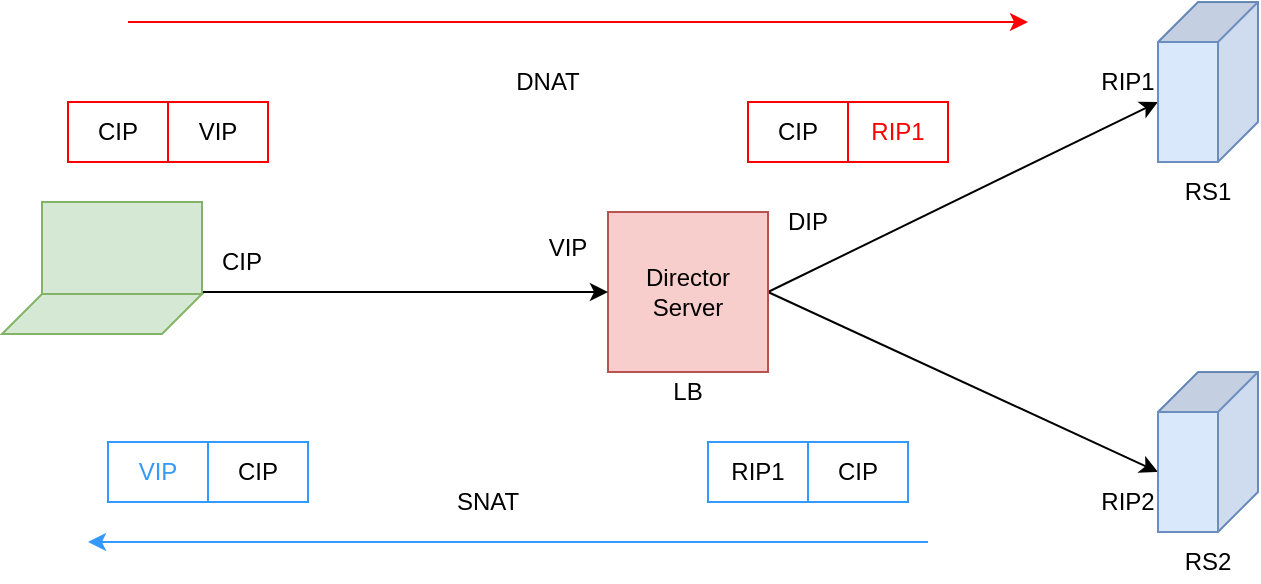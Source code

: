 <mxfile version="12.4.7" type="github">
  <diagram id="QbcCUaQrty1HUU60hHPS" name="Page-1">
    <mxGraphModel dx="1102" dy="582" grid="1" gridSize="10" guides="1" tooltips="1" connect="1" arrows="1" fold="1" page="1" pageScale="1" pageWidth="827" pageHeight="1169" math="0" shadow="0">
      <root>
        <mxCell id="0"/>
        <mxCell id="1" parent="0"/>
        <mxCell id="FCV_P8R7Pdo4lsNggtso-3" style="rounded=0;orthogonalLoop=1;jettySize=auto;html=1;exitX=1;exitY=0.5;exitDx=0;exitDy=0;entryX=0;entryY=0;entryDx=50;entryDy=50;entryPerimeter=0;" edge="1" parent="1" source="FCV_P8R7Pdo4lsNggtso-6" target="FCV_P8R7Pdo4lsNggtso-7">
          <mxGeometry relative="1" as="geometry"/>
        </mxCell>
        <mxCell id="FCV_P8R7Pdo4lsNggtso-5" style="edgeStyle=none;rounded=0;orthogonalLoop=1;jettySize=auto;html=1;exitX=1;exitY=0.5;exitDx=0;exitDy=0;entryX=0;entryY=0;entryDx=50;entryDy=50;entryPerimeter=0;" edge="1" parent="1" source="FCV_P8R7Pdo4lsNggtso-6" target="FCV_P8R7Pdo4lsNggtso-9">
          <mxGeometry relative="1" as="geometry"/>
        </mxCell>
        <mxCell id="FCV_P8R7Pdo4lsNggtso-6" value="Director&lt;br&gt;Server" style="whiteSpace=wrap;html=1;aspect=fixed;fillColor=#f8cecc;strokeColor=#b85450;" vertex="1" parent="1">
          <mxGeometry x="330" y="245" width="80" height="80" as="geometry"/>
        </mxCell>
        <mxCell id="FCV_P8R7Pdo4lsNggtso-7" value="" style="shape=cube;whiteSpace=wrap;html=1;boundedLbl=1;backgroundOutline=1;darkOpacity=0.05;darkOpacity2=0.1;rotation=90;fillColor=#dae8fc;strokeColor=#6c8ebf;" vertex="1" parent="1">
          <mxGeometry x="590" y="155" width="80" height="50" as="geometry"/>
        </mxCell>
        <mxCell id="FCV_P8R7Pdo4lsNggtso-9" value="" style="shape=cube;whiteSpace=wrap;html=1;boundedLbl=1;backgroundOutline=1;darkOpacity=0.05;darkOpacity2=0.1;rotation=90;fillColor=#dae8fc;strokeColor=#6c8ebf;" vertex="1" parent="1">
          <mxGeometry x="590" y="340" width="80" height="50" as="geometry"/>
        </mxCell>
        <mxCell id="FCV_P8R7Pdo4lsNggtso-10" value="RS1" style="text;html=1;strokeColor=none;fillColor=none;align=center;verticalAlign=middle;whiteSpace=wrap;rounded=0;" vertex="1" parent="1">
          <mxGeometry x="610" y="225" width="40" height="20" as="geometry"/>
        </mxCell>
        <mxCell id="FCV_P8R7Pdo4lsNggtso-12" value="RS2" style="text;html=1;strokeColor=none;fillColor=none;align=center;verticalAlign=middle;whiteSpace=wrap;rounded=0;" vertex="1" parent="1">
          <mxGeometry x="610" y="410" width="40" height="20" as="geometry"/>
        </mxCell>
        <mxCell id="FCV_P8R7Pdo4lsNggtso-15" value="" style="edgeStyle=orthogonalEdgeStyle;rounded=0;orthogonalLoop=1;jettySize=auto;html=1;entryX=0;entryY=0.5;entryDx=0;entryDy=0;exitX=1;exitY=1;exitDx=0;exitDy=0;" edge="1" parent="1" source="FCV_P8R7Pdo4lsNggtso-16" target="FCV_P8R7Pdo4lsNggtso-6">
          <mxGeometry relative="1" as="geometry">
            <mxPoint x="130" y="275" as="targetPoint"/>
            <Array as="points">
              <mxPoint x="50" y="285"/>
            </Array>
          </mxGeometry>
        </mxCell>
        <mxCell id="FCV_P8R7Pdo4lsNggtso-16" value="" style="rounded=0;whiteSpace=wrap;html=1;fillColor=#d5e8d4;strokeColor=#82b366;" vertex="1" parent="1">
          <mxGeometry x="47" y="240" width="80" height="46" as="geometry"/>
        </mxCell>
        <mxCell id="FCV_P8R7Pdo4lsNggtso-17" value="" style="shape=parallelogram;perimeter=parallelogramPerimeter;whiteSpace=wrap;html=1;fillColor=#d5e8d4;strokeColor=#82b366;" vertex="1" parent="1">
          <mxGeometry x="27" y="286" width="100" height="20" as="geometry"/>
        </mxCell>
        <mxCell id="FCV_P8R7Pdo4lsNggtso-18" value="LB" style="text;html=1;strokeColor=none;fillColor=none;align=center;verticalAlign=middle;whiteSpace=wrap;rounded=0;dashed=1;" vertex="1" parent="1">
          <mxGeometry x="350" y="325" width="40" height="20" as="geometry"/>
        </mxCell>
        <mxCell id="FCV_P8R7Pdo4lsNggtso-19" value="VIP" style="text;html=1;strokeColor=none;fillColor=none;align=center;verticalAlign=middle;whiteSpace=wrap;rounded=0;" vertex="1" parent="1">
          <mxGeometry x="290" y="253" width="40" height="20" as="geometry"/>
        </mxCell>
        <mxCell id="FCV_P8R7Pdo4lsNggtso-20" value="DIP" style="text;html=1;strokeColor=none;fillColor=none;align=center;verticalAlign=middle;whiteSpace=wrap;rounded=0;" vertex="1" parent="1">
          <mxGeometry x="410" y="240" width="40" height="20" as="geometry"/>
        </mxCell>
        <mxCell id="FCV_P8R7Pdo4lsNggtso-21" value="RIP1" style="text;html=1;strokeColor=none;fillColor=none;align=center;verticalAlign=middle;whiteSpace=wrap;rounded=0;" vertex="1" parent="1">
          <mxGeometry x="570" y="170" width="40" height="20" as="geometry"/>
        </mxCell>
        <mxCell id="FCV_P8R7Pdo4lsNggtso-22" value="RIP2" style="text;html=1;strokeColor=none;fillColor=none;align=center;verticalAlign=middle;whiteSpace=wrap;rounded=0;" vertex="1" parent="1">
          <mxGeometry x="570" y="380" width="40" height="20" as="geometry"/>
        </mxCell>
        <mxCell id="FCV_P8R7Pdo4lsNggtso-23" value="CIP" style="text;html=1;strokeColor=none;fillColor=none;align=center;verticalAlign=middle;whiteSpace=wrap;rounded=0;" vertex="1" parent="1">
          <mxGeometry x="127" y="260" width="40" height="20" as="geometry"/>
        </mxCell>
        <mxCell id="FCV_P8R7Pdo4lsNggtso-24" value="CIP" style="rounded=0;whiteSpace=wrap;html=1;strokeColor=#FF0000;" vertex="1" parent="1">
          <mxGeometry x="60" y="190" width="50" height="30" as="geometry"/>
        </mxCell>
        <mxCell id="FCV_P8R7Pdo4lsNggtso-25" value="VIP" style="rounded=0;whiteSpace=wrap;html=1;strokeColor=#FF0000;" vertex="1" parent="1">
          <mxGeometry x="110" y="190" width="50" height="30" as="geometry"/>
        </mxCell>
        <mxCell id="FCV_P8R7Pdo4lsNggtso-26" value="CIP" style="rounded=0;whiteSpace=wrap;html=1;strokeColor=#FF0000;" vertex="1" parent="1">
          <mxGeometry x="400" y="190" width="50" height="30" as="geometry"/>
        </mxCell>
        <mxCell id="FCV_P8R7Pdo4lsNggtso-27" value="&lt;font color=&quot;#ff0000&quot;&gt;RIP1&lt;/font&gt;" style="rounded=0;whiteSpace=wrap;html=1;strokeColor=#FF0000;" vertex="1" parent="1">
          <mxGeometry x="450" y="190" width="50" height="30" as="geometry"/>
        </mxCell>
        <mxCell id="FCV_P8R7Pdo4lsNggtso-28" value="" style="endArrow=classic;html=1;strokeColor=#FF0000;" edge="1" parent="1">
          <mxGeometry width="50" height="50" relative="1" as="geometry">
            <mxPoint x="90" y="150" as="sourcePoint"/>
            <mxPoint x="540" y="150" as="targetPoint"/>
          </mxGeometry>
        </mxCell>
        <mxCell id="FCV_P8R7Pdo4lsNggtso-29" value="" style="endArrow=classic;html=1;strokeColor=#3399FF;" edge="1" parent="1">
          <mxGeometry width="50" height="50" relative="1" as="geometry">
            <mxPoint x="490" y="410" as="sourcePoint"/>
            <mxPoint x="70" y="410" as="targetPoint"/>
          </mxGeometry>
        </mxCell>
        <mxCell id="FCV_P8R7Pdo4lsNggtso-30" value="RIP1" style="rounded=0;whiteSpace=wrap;html=1;strokeColor=#3399FF;" vertex="1" parent="1">
          <mxGeometry x="380" y="360" width="50" height="30" as="geometry"/>
        </mxCell>
        <mxCell id="FCV_P8R7Pdo4lsNggtso-31" value="CIP" style="rounded=0;whiteSpace=wrap;html=1;strokeColor=#3399FF;" vertex="1" parent="1">
          <mxGeometry x="430" y="360" width="50" height="30" as="geometry"/>
        </mxCell>
        <mxCell id="FCV_P8R7Pdo4lsNggtso-32" value="&lt;font color=&quot;#3399ff&quot;&gt;VIP&lt;/font&gt;" style="rounded=0;whiteSpace=wrap;html=1;strokeColor=#3399FF;" vertex="1" parent="1">
          <mxGeometry x="80" y="360" width="50" height="30" as="geometry"/>
        </mxCell>
        <mxCell id="FCV_P8R7Pdo4lsNggtso-33" value="CIP" style="rounded=0;whiteSpace=wrap;html=1;strokeColor=#3399FF;" vertex="1" parent="1">
          <mxGeometry x="130" y="360" width="50" height="30" as="geometry"/>
        </mxCell>
        <mxCell id="FCV_P8R7Pdo4lsNggtso-34" value="DNAT" style="text;html=1;strokeColor=none;fillColor=none;align=center;verticalAlign=middle;whiteSpace=wrap;rounded=0;" vertex="1" parent="1">
          <mxGeometry x="280" y="170" width="40" height="20" as="geometry"/>
        </mxCell>
        <mxCell id="FCV_P8R7Pdo4lsNggtso-35" value="SNAT" style="text;html=1;strokeColor=none;fillColor=none;align=center;verticalAlign=middle;whiteSpace=wrap;rounded=0;" vertex="1" parent="1">
          <mxGeometry x="250" y="380" width="40" height="20" as="geometry"/>
        </mxCell>
      </root>
    </mxGraphModel>
  </diagram>
</mxfile>
